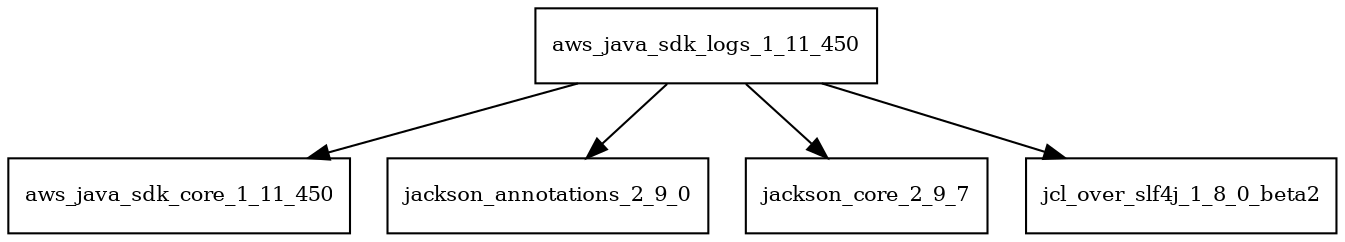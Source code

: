 digraph aws_java_sdk_logs_1_11_450_dependencies {
  node [shape = box, fontsize=10.0];
  aws_java_sdk_logs_1_11_450 -> aws_java_sdk_core_1_11_450;
  aws_java_sdk_logs_1_11_450 -> jackson_annotations_2_9_0;
  aws_java_sdk_logs_1_11_450 -> jackson_core_2_9_7;
  aws_java_sdk_logs_1_11_450 -> jcl_over_slf4j_1_8_0_beta2;
}
